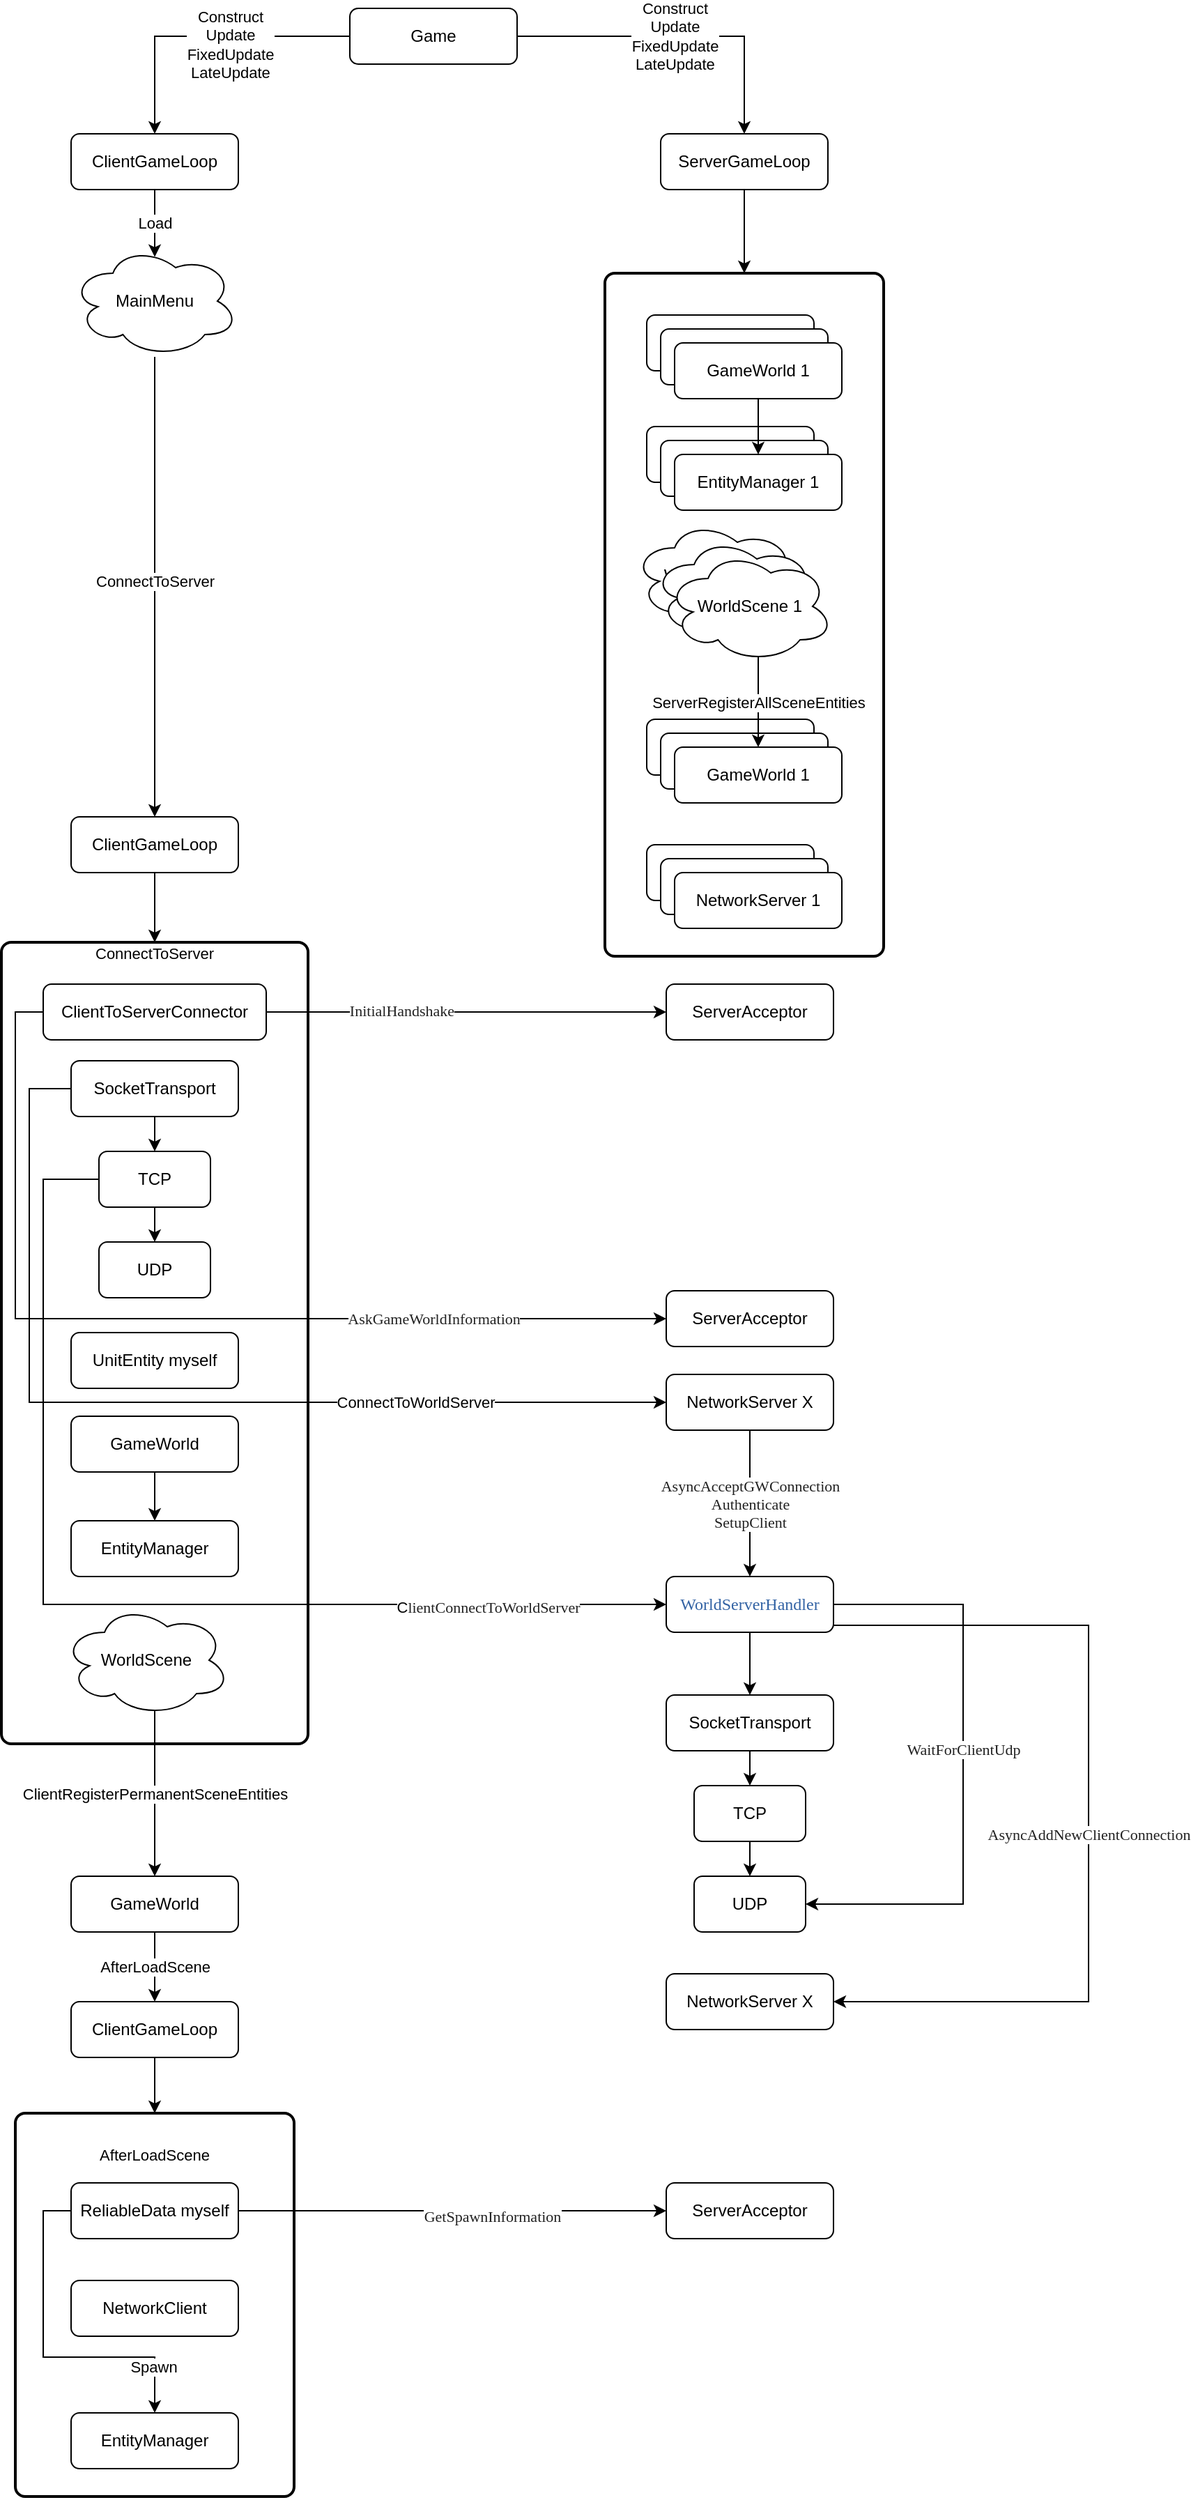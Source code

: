 <mxfile version="13.4.8" type="device"><diagram id="C5RBs43oDa-KdzZeNtuy" name="Page-1"><mxGraphModel dx="907" dy="606" grid="1" gridSize="10" guides="1" tooltips="1" connect="1" arrows="1" fold="1" page="1" pageScale="1" pageWidth="827" pageHeight="1169" math="0" shadow="0"><root><mxCell id="WIyWlLk6GJQsqaUBKTNV-0"/><mxCell id="WIyWlLk6GJQsqaUBKTNV-1" parent="WIyWlLk6GJQsqaUBKTNV-0"/><mxCell id="JbWM8AE3O3t-rEx7fhqy-26" value="" style="rounded=1;whiteSpace=wrap;html=1;absoluteArcSize=1;arcSize=14;strokeWidth=2;" parent="WIyWlLk6GJQsqaUBKTNV-1" vertex="1"><mxGeometry x="583" y="260" width="200" height="490" as="geometry"/></mxCell><mxCell id="4BwiA8jFuHoUMtFQeVpO-20" value="&lt;span style=&quot;font-family: &amp;#34;helvetica&amp;#34; ; font-size: 11px ; background-color: rgb(255 , 255 , 255)&quot;&gt;ConnectToServer&lt;br&gt;&lt;/span&gt;&lt;br&gt;&lt;br&gt;&lt;br&gt;&lt;br&gt;&lt;br&gt;&lt;br&gt;&lt;br&gt;&lt;br&gt;&lt;br&gt;&lt;br&gt;&lt;br&gt;&lt;br&gt;&lt;br&gt;&lt;br&gt;&lt;br&gt;&lt;br&gt;&lt;br&gt;&lt;br&gt;&lt;br&gt;&lt;br&gt;&lt;br&gt;&lt;br&gt;&lt;br&gt;&lt;br&gt;&lt;br&gt;&lt;br&gt;&lt;br&gt;&lt;br&gt;&lt;br&gt;&lt;br&gt;&lt;br&gt;&lt;br&gt;&lt;br&gt;&lt;br&gt;&lt;br&gt;&lt;br&gt;&lt;br&gt;&lt;br&gt;&lt;br&gt;" style="rounded=1;whiteSpace=wrap;html=1;absoluteArcSize=1;arcSize=14;strokeWidth=2;" parent="WIyWlLk6GJQsqaUBKTNV-1" vertex="1"><mxGeometry x="150" y="740" width="220" height="575" as="geometry"/></mxCell><mxCell id="4BwiA8jFuHoUMtFQeVpO-2" style="edgeStyle=orthogonalEdgeStyle;rounded=0;orthogonalLoop=1;jettySize=auto;html=1;exitX=0;exitY=0.5;exitDx=0;exitDy=0;entryX=0.5;entryY=0;entryDx=0;entryDy=0;" parent="WIyWlLk6GJQsqaUBKTNV-1" source="WIyWlLk6GJQsqaUBKTNV-3" target="WIyWlLk6GJQsqaUBKTNV-7" edge="1"><mxGeometry relative="1" as="geometry"/></mxCell><mxCell id="4BwiA8jFuHoUMtFQeVpO-5" value="Construct&lt;br&gt;Update&lt;br&gt;FixedUpdate&lt;br&gt;LateUpdate" style="edgeLabel;html=1;align=center;verticalAlign=middle;resizable=0;points=[];" parent="4BwiA8jFuHoUMtFQeVpO-2" vertex="1" connectable="0"><mxGeometry y="3" relative="1" as="geometry"><mxPoint x="19" y="3" as="offset"/></mxGeometry></mxCell><mxCell id="bMxIlveE62HOTmvfiVlc-1" style="edgeStyle=orthogonalEdgeStyle;rounded=0;orthogonalLoop=1;jettySize=auto;html=1;exitX=1;exitY=0.5;exitDx=0;exitDy=0;entryX=0.5;entryY=0;entryDx=0;entryDy=0;" parent="WIyWlLk6GJQsqaUBKTNV-1" source="WIyWlLk6GJQsqaUBKTNV-3" target="4BwiA8jFuHoUMtFQeVpO-1" edge="1"><mxGeometry relative="1" as="geometry"/></mxCell><mxCell id="bMxIlveE62HOTmvfiVlc-2" value="Construct&lt;br&gt;Update&lt;br&gt;FixedUpdate&lt;br&gt;LateUpdate" style="edgeLabel;html=1;align=center;verticalAlign=middle;resizable=0;points=[];" parent="bMxIlveE62HOTmvfiVlc-1" vertex="1" connectable="0"><mxGeometry x="0.465" y="-2" relative="1" as="geometry"><mxPoint x="-48" y="-8" as="offset"/></mxGeometry></mxCell><mxCell id="WIyWlLk6GJQsqaUBKTNV-3" value="Game" style="rounded=1;whiteSpace=wrap;html=1;fontSize=12;glass=0;strokeWidth=1;shadow=0;" parent="WIyWlLk6GJQsqaUBKTNV-1" vertex="1"><mxGeometry x="400" y="70" width="120" height="40" as="geometry"/></mxCell><mxCell id="4BwiA8jFuHoUMtFQeVpO-6" value="Load" style="edgeStyle=orthogonalEdgeStyle;rounded=0;orthogonalLoop=1;jettySize=auto;html=1;exitX=0.5;exitY=1;exitDx=0;exitDy=0;entryX=0.5;entryY=0.104;entryDx=0;entryDy=0;entryPerimeter=0;" parent="WIyWlLk6GJQsqaUBKTNV-1" source="WIyWlLk6GJQsqaUBKTNV-7" target="4BwiA8jFuHoUMtFQeVpO-7" edge="1"><mxGeometry relative="1" as="geometry"><mxPoint x="260" y="380" as="targetPoint"/><Array as="points"/></mxGeometry></mxCell><mxCell id="4BwiA8jFuHoUMtFQeVpO-18" value="" style="edgeStyle=orthogonalEdgeStyle;rounded=0;orthogonalLoop=1;jettySize=auto;html=1;exitX=0.5;exitY=1;exitDx=0;exitDy=0;entryX=0.5;entryY=0;entryDx=0;entryDy=0;" parent="WIyWlLk6GJQsqaUBKTNV-1" source="JbWM8AE3O3t-rEx7fhqy-30" target="4BwiA8jFuHoUMtFQeVpO-20" edge="1"><mxGeometry relative="1" as="geometry"><mxPoint x="290" y="220" as="targetPoint"/></mxGeometry></mxCell><mxCell id="WIyWlLk6GJQsqaUBKTNV-7" value="ClientGameLoop" style="rounded=1;whiteSpace=wrap;html=1;fontSize=12;glass=0;strokeWidth=1;shadow=0;" parent="WIyWlLk6GJQsqaUBKTNV-1" vertex="1"><mxGeometry x="200" y="160" width="120" height="40" as="geometry"/></mxCell><mxCell id="JbWM8AE3O3t-rEx7fhqy-29" style="edgeStyle=orthogonalEdgeStyle;rounded=0;orthogonalLoop=1;jettySize=auto;html=1;exitX=0.5;exitY=1;exitDx=0;exitDy=0;entryX=0.5;entryY=0;entryDx=0;entryDy=0;" parent="WIyWlLk6GJQsqaUBKTNV-1" source="4BwiA8jFuHoUMtFQeVpO-1" target="JbWM8AE3O3t-rEx7fhqy-26" edge="1"><mxGeometry relative="1" as="geometry"/></mxCell><mxCell id="4BwiA8jFuHoUMtFQeVpO-1" value="ServerGameLoop" style="rounded=1;whiteSpace=wrap;html=1;fontSize=12;glass=0;strokeWidth=1;shadow=0;" parent="WIyWlLk6GJQsqaUBKTNV-1" vertex="1"><mxGeometry x="623" y="160" width="120" height="40" as="geometry"/></mxCell><mxCell id="4BwiA8jFuHoUMtFQeVpO-8" style="edgeStyle=orthogonalEdgeStyle;rounded=0;orthogonalLoop=1;jettySize=auto;html=1;entryX=0.5;entryY=0;entryDx=0;entryDy=0;" parent="WIyWlLk6GJQsqaUBKTNV-1" source="4BwiA8jFuHoUMtFQeVpO-7" target="JbWM8AE3O3t-rEx7fhqy-30" edge="1"><mxGeometry relative="1" as="geometry"><Array as="points"/><mxPoint x="260" y="500" as="sourcePoint"/><mxPoint x="266" y="640" as="targetPoint"/></mxGeometry></mxCell><mxCell id="4BwiA8jFuHoUMtFQeVpO-9" value="ConnectToServer" style="edgeLabel;html=1;align=center;verticalAlign=middle;resizable=0;points=[];" parent="4BwiA8jFuHoUMtFQeVpO-8" vertex="1" connectable="0"><mxGeometry x="-0.024" relative="1" as="geometry"><mxPoint as="offset"/></mxGeometry></mxCell><mxCell id="4BwiA8jFuHoUMtFQeVpO-7" value="MainMenu" style="ellipse;shape=cloud;whiteSpace=wrap;html=1;" parent="WIyWlLk6GJQsqaUBKTNV-1" vertex="1"><mxGeometry x="200" y="240" width="120" height="80" as="geometry"/></mxCell><mxCell id="4BwiA8jFuHoUMtFQeVpO-15" style="edgeStyle=orthogonalEdgeStyle;rounded=0;orthogonalLoop=1;jettySize=auto;html=1;exitX=0.5;exitY=1;exitDx=0;exitDy=0;entryX=0.5;entryY=0;entryDx=0;entryDy=0;" parent="WIyWlLk6GJQsqaUBKTNV-1" source="4BwiA8jFuHoUMtFQeVpO-11" target="4BwiA8jFuHoUMtFQeVpO-12" edge="1"><mxGeometry relative="1" as="geometry"/></mxCell><mxCell id="bMxIlveE62HOTmvfiVlc-4" style="edgeStyle=orthogonalEdgeStyle;rounded=0;orthogonalLoop=1;jettySize=auto;html=1;exitX=0;exitY=0.5;exitDx=0;exitDy=0;entryX=0;entryY=0.5;entryDx=0;entryDy=0;" parent="WIyWlLk6GJQsqaUBKTNV-1" source="4BwiA8jFuHoUMtFQeVpO-11" target="bMxIlveE62HOTmvfiVlc-5" edge="1"><mxGeometry relative="1" as="geometry"><mxPoint x="520" y="880" as="targetPoint"/><Array as="points"><mxPoint x="170" y="845"/><mxPoint x="170" y="1070"/></Array></mxGeometry></mxCell><mxCell id="bMxIlveE62HOTmvfiVlc-6" value="ConnectToWorldServer" style="edgeLabel;html=1;align=center;verticalAlign=middle;resizable=0;points=[];" parent="bMxIlveE62HOTmvfiVlc-4" vertex="1" connectable="0"><mxGeometry x="-0.114" y="-2" relative="1" as="geometry"><mxPoint x="216" y="-2" as="offset"/></mxGeometry></mxCell><mxCell id="bMxIlveE62HOTmvfiVlc-7" style="edgeStyle=orthogonalEdgeStyle;rounded=0;orthogonalLoop=1;jettySize=auto;html=1;exitX=0;exitY=0.5;exitDx=0;exitDy=0;entryX=0;entryY=0.5;entryDx=0;entryDy=0;" parent="WIyWlLk6GJQsqaUBKTNV-1" source="4BwiA8jFuHoUMtFQeVpO-19" target="bMxIlveE62HOTmvfiVlc-8" edge="1"><mxGeometry relative="1" as="geometry"><mxPoint x="540" y="1150" as="targetPoint"/></mxGeometry></mxCell><mxCell id="bMxIlveE62HOTmvfiVlc-10" value="&lt;font face=&quot;Ubuntu Mono&quot;&gt;&lt;span style=&quot;color: #222222&quot;&gt;AskGameWorldInformation&lt;/span&gt;&lt;/font&gt;" style="edgeLabel;html=1;align=center;verticalAlign=middle;resizable=0;points=[];" parent="bMxIlveE62HOTmvfiVlc-7" vertex="1" connectable="0"><mxGeometry x="0.386" y="-1" relative="1" as="geometry"><mxPoint x="50" y="-1" as="offset"/></mxGeometry></mxCell><mxCell id="4BwiA8jFuHoUMtFQeVpO-11" value="SocketTransport" style="rounded=1;whiteSpace=wrap;html=1;fontSize=12;glass=0;strokeWidth=1;shadow=0;" parent="WIyWlLk6GJQsqaUBKTNV-1" vertex="1"><mxGeometry x="200" y="825" width="120" height="40" as="geometry"/></mxCell><mxCell id="4BwiA8jFuHoUMtFQeVpO-16" style="edgeStyle=orthogonalEdgeStyle;rounded=0;orthogonalLoop=1;jettySize=auto;html=1;exitX=0.5;exitY=1;exitDx=0;exitDy=0;entryX=0.5;entryY=0;entryDx=0;entryDy=0;" parent="WIyWlLk6GJQsqaUBKTNV-1" source="4BwiA8jFuHoUMtFQeVpO-12" target="4BwiA8jFuHoUMtFQeVpO-13" edge="1"><mxGeometry relative="1" as="geometry"/></mxCell><mxCell id="bMxIlveE62HOTmvfiVlc-16" style="edgeStyle=orthogonalEdgeStyle;rounded=0;orthogonalLoop=1;jettySize=auto;html=1;exitX=0;exitY=0.5;exitDx=0;exitDy=0;entryX=0;entryY=0.5;entryDx=0;entryDy=0;" parent="WIyWlLk6GJQsqaUBKTNV-1" source="4BwiA8jFuHoUMtFQeVpO-12" target="bMxIlveE62HOTmvfiVlc-15" edge="1"><mxGeometry relative="1" as="geometry"><Array as="points"><mxPoint x="180" y="910"/><mxPoint x="180" y="1215"/></Array></mxGeometry></mxCell><mxCell id="bMxIlveE62HOTmvfiVlc-17" value="C&lt;font face=&quot;Ubuntu Mono&quot;&gt;&lt;span style=&quot;color: #222222&quot;&gt;lientConnectToWorldServer&lt;/span&gt;&lt;/font&gt;" style="edgeLabel;html=1;align=center;verticalAlign=middle;resizable=0;points=[];" parent="bMxIlveE62HOTmvfiVlc-16" vertex="1" connectable="0"><mxGeometry x="0.675" y="-2" relative="1" as="geometry"><mxPoint as="offset"/></mxGeometry></mxCell><mxCell id="4BwiA8jFuHoUMtFQeVpO-12" value="TCP" style="rounded=1;whiteSpace=wrap;html=1;fontSize=12;glass=0;strokeWidth=1;shadow=0;" parent="WIyWlLk6GJQsqaUBKTNV-1" vertex="1"><mxGeometry x="220" y="890" width="80" height="40" as="geometry"/></mxCell><mxCell id="4BwiA8jFuHoUMtFQeVpO-13" value="UDP" style="rounded=1;whiteSpace=wrap;html=1;fontSize=12;glass=0;strokeWidth=1;shadow=0;" parent="WIyWlLk6GJQsqaUBKTNV-1" vertex="1"><mxGeometry x="220" y="955" width="80" height="40" as="geometry"/></mxCell><mxCell id="JbWM8AE3O3t-rEx7fhqy-32" style="edgeStyle=orthogonalEdgeStyle;rounded=0;orthogonalLoop=1;jettySize=auto;html=1;exitX=1;exitY=0.5;exitDx=0;exitDy=0;entryX=0;entryY=0.5;entryDx=0;entryDy=0;" parent="WIyWlLk6GJQsqaUBKTNV-1" source="4BwiA8jFuHoUMtFQeVpO-19" target="JbWM8AE3O3t-rEx7fhqy-28" edge="1"><mxGeometry relative="1" as="geometry"/></mxCell><mxCell id="bMxIlveE62HOTmvfiVlc-0" value="&lt;font face=&quot;Ubuntu Mono&quot;&gt;&lt;span style=&quot;color: #222222&quot;&gt;InitialHandshake&lt;/span&gt;&lt;/font&gt;&lt;font face=&quot;Ubuntu Mono&quot;&gt;&lt;br&gt;&lt;/font&gt;" style="edgeLabel;html=1;align=center;verticalAlign=middle;resizable=0;points=[];" parent="JbWM8AE3O3t-rEx7fhqy-32" vertex="1" connectable="0"><mxGeometry x="-0.327" y="1" relative="1" as="geometry"><mxPoint as="offset"/></mxGeometry></mxCell><mxCell id="4BwiA8jFuHoUMtFQeVpO-19" value="ClientToServerConnector" style="rounded=1;whiteSpace=wrap;html=1;" parent="WIyWlLk6GJQsqaUBKTNV-1" vertex="1"><mxGeometry x="180" y="770" width="160" height="40" as="geometry"/></mxCell><mxCell id="4BwiA8jFuHoUMtFQeVpO-21" value="UnitEntity myself" style="rounded=1;whiteSpace=wrap;html=1;fontSize=12;glass=0;strokeWidth=1;shadow=0;" parent="WIyWlLk6GJQsqaUBKTNV-1" vertex="1"><mxGeometry x="200" y="1020" width="120" height="40" as="geometry"/></mxCell><mxCell id="4BwiA8jFuHoUMtFQeVpO-27" value="AfterLoadScene" style="edgeStyle=orthogonalEdgeStyle;rounded=0;orthogonalLoop=1;jettySize=auto;html=1;exitX=0.5;exitY=1;exitDx=0;exitDy=0;entryX=0.5;entryY=0;entryDx=0;entryDy=0;" parent="WIyWlLk6GJQsqaUBKTNV-1" source="4BwiA8jFuHoUMtFQeVpO-22" target="4BwiA8jFuHoUMtFQeVpO-26" edge="1"><mxGeometry relative="1" as="geometry"/></mxCell><mxCell id="4BwiA8jFuHoUMtFQeVpO-22" value="GameWorld" style="rounded=1;whiteSpace=wrap;html=1;fontSize=12;glass=0;strokeWidth=1;shadow=0;" parent="WIyWlLk6GJQsqaUBKTNV-1" vertex="1"><mxGeometry x="200" y="1410" width="120" height="40" as="geometry"/></mxCell><mxCell id="JbWM8AE3O3t-rEx7fhqy-0" value="&lt;span style=&quot;color: rgb(0 , 0 , 0) ; font-family: &amp;#34;helvetica&amp;#34; ; font-size: 11px ; font-style: normal ; font-weight: 400 ; letter-spacing: normal ; text-align: center ; text-indent: 0px ; text-transform: none ; word-spacing: 0px ; background-color: rgb(255 , 255 , 255) ; display: inline ; float: none&quot;&gt;ClientRegisterPermanentSceneEntities&lt;/span&gt;" style="edgeStyle=orthogonalEdgeStyle;rounded=0;orthogonalLoop=1;jettySize=auto;html=1;exitX=0.55;exitY=0.95;exitDx=0;exitDy=0;exitPerimeter=0;entryX=0.5;entryY=0;entryDx=0;entryDy=0;" parent="WIyWlLk6GJQsqaUBKTNV-1" source="4BwiA8jFuHoUMtFQeVpO-23" target="4BwiA8jFuHoUMtFQeVpO-22" edge="1"><mxGeometry relative="1" as="geometry"/></mxCell><mxCell id="4BwiA8jFuHoUMtFQeVpO-23" value="WorldScene" style="ellipse;shape=cloud;whiteSpace=wrap;html=1;" parent="WIyWlLk6GJQsqaUBKTNV-1" vertex="1"><mxGeometry x="194" y="1215" width="120" height="80" as="geometry"/></mxCell><mxCell id="JbWM8AE3O3t-rEx7fhqy-4" style="edgeStyle=orthogonalEdgeStyle;rounded=0;orthogonalLoop=1;jettySize=auto;html=1;exitX=0.5;exitY=1;exitDx=0;exitDy=0;entryX=0.5;entryY=0;entryDx=0;entryDy=0;" parent="WIyWlLk6GJQsqaUBKTNV-1" source="4BwiA8jFuHoUMtFQeVpO-24" target="JbWM8AE3O3t-rEx7fhqy-3" edge="1"><mxGeometry relative="1" as="geometry"/></mxCell><mxCell id="4BwiA8jFuHoUMtFQeVpO-24" value="GameWorld" style="rounded=1;whiteSpace=wrap;html=1;fontSize=12;glass=0;strokeWidth=1;shadow=0;" parent="WIyWlLk6GJQsqaUBKTNV-1" vertex="1"><mxGeometry x="200" y="1080" width="120" height="40" as="geometry"/></mxCell><mxCell id="4BwiA8jFuHoUMtFQeVpO-30" style="edgeStyle=orthogonalEdgeStyle;rounded=0;orthogonalLoop=1;jettySize=auto;html=1;exitX=0.5;exitY=1;exitDx=0;exitDy=0;entryX=0.5;entryY=0;entryDx=0;entryDy=0;" parent="WIyWlLk6GJQsqaUBKTNV-1" source="4BwiA8jFuHoUMtFQeVpO-26" target="4BwiA8jFuHoUMtFQeVpO-29" edge="1"><mxGeometry relative="1" as="geometry"/></mxCell><mxCell id="4BwiA8jFuHoUMtFQeVpO-26" value="ClientGameLoop" style="rounded=1;whiteSpace=wrap;html=1;fontSize=12;glass=0;strokeWidth=1;shadow=0;" parent="WIyWlLk6GJQsqaUBKTNV-1" vertex="1"><mxGeometry x="200" y="1500" width="120" height="40" as="geometry"/></mxCell><mxCell id="4BwiA8jFuHoUMtFQeVpO-29" value="&lt;span style=&quot;font-family: &amp;#34;helvetica&amp;#34; ; font-size: 11px ; background-color: rgb(255 , 255 , 255)&quot;&gt;AfterLoadScene&lt;br&gt;&lt;/span&gt;&lt;br&gt;&lt;br&gt;&lt;br&gt;&lt;br&gt;&lt;br&gt;&lt;br&gt;&lt;br&gt;&lt;br&gt;&lt;br&gt;&lt;br&gt;&lt;br&gt;&lt;br&gt;&lt;br&gt;&lt;br&gt;&lt;br&gt;" style="rounded=1;whiteSpace=wrap;html=1;absoluteArcSize=1;arcSize=14;strokeWidth=2;" parent="WIyWlLk6GJQsqaUBKTNV-1" vertex="1"><mxGeometry x="160" y="1580" width="200" height="275" as="geometry"/></mxCell><mxCell id="JbWM8AE3O3t-rEx7fhqy-1" value="NetworkClient" style="rounded=1;whiteSpace=wrap;html=1;fontSize=12;glass=0;strokeWidth=1;shadow=0;" parent="WIyWlLk6GJQsqaUBKTNV-1" vertex="1"><mxGeometry x="200" y="1700" width="120" height="40" as="geometry"/></mxCell><mxCell id="JbWM8AE3O3t-rEx7fhqy-6" style="edgeStyle=orthogonalEdgeStyle;rounded=0;orthogonalLoop=1;jettySize=auto;html=1;exitX=0;exitY=0.5;exitDx=0;exitDy=0;" parent="WIyWlLk6GJQsqaUBKTNV-1" source="JbWM8AE3O3t-rEx7fhqy-2" target="JbWM8AE3O3t-rEx7fhqy-5" edge="1"><mxGeometry relative="1" as="geometry"><Array as="points"><mxPoint x="180" y="1650"/><mxPoint x="180" y="1755"/><mxPoint x="260" y="1755"/></Array></mxGeometry></mxCell><mxCell id="JbWM8AE3O3t-rEx7fhqy-7" value="Spawn" style="edgeLabel;html=1;align=center;verticalAlign=middle;resizable=0;points=[];" parent="JbWM8AE3O3t-rEx7fhqy-6" vertex="1" connectable="0"><mxGeometry x="0.731" y="-1" relative="1" as="geometry"><mxPoint as="offset"/></mxGeometry></mxCell><mxCell id="bMxIlveE62HOTmvfiVlc-11" style="edgeStyle=orthogonalEdgeStyle;rounded=0;orthogonalLoop=1;jettySize=auto;html=1;exitX=1;exitY=0.5;exitDx=0;exitDy=0;entryX=0;entryY=0.5;entryDx=0;entryDy=0;" parent="WIyWlLk6GJQsqaUBKTNV-1" source="JbWM8AE3O3t-rEx7fhqy-2" target="bMxIlveE62HOTmvfiVlc-13" edge="1"><mxGeometry relative="1" as="geometry"><mxPoint x="600" y="1650" as="targetPoint"/></mxGeometry></mxCell><mxCell id="bMxIlveE62HOTmvfiVlc-12" value="&lt;font face=&quot;Ubuntu Mono&quot;&gt;&lt;span style=&quot;color: #222222&quot;&gt;GetSpawnInformation&lt;/span&gt;&lt;/font&gt;" style="edgeLabel;html=1;align=center;verticalAlign=middle;resizable=0;points=[];" parent="bMxIlveE62HOTmvfiVlc-11" vertex="1" connectable="0"><mxGeometry x="0.186" y="-4" relative="1" as="geometry"><mxPoint as="offset"/></mxGeometry></mxCell><mxCell id="JbWM8AE3O3t-rEx7fhqy-2" value="ReliableData myself" style="rounded=1;whiteSpace=wrap;html=1;fontSize=12;glass=0;strokeWidth=1;shadow=0;" parent="WIyWlLk6GJQsqaUBKTNV-1" vertex="1"><mxGeometry x="200" y="1630" width="120" height="40" as="geometry"/></mxCell><mxCell id="JbWM8AE3O3t-rEx7fhqy-3" value="EntityManager" style="rounded=1;whiteSpace=wrap;html=1;fontSize=12;glass=0;strokeWidth=1;shadow=0;" parent="WIyWlLk6GJQsqaUBKTNV-1" vertex="1"><mxGeometry x="200" y="1155" width="120" height="40" as="geometry"/></mxCell><mxCell id="JbWM8AE3O3t-rEx7fhqy-5" value="EntityManager" style="rounded=1;whiteSpace=wrap;html=1;fontSize=12;glass=0;strokeWidth=1;shadow=0;" parent="WIyWlLk6GJQsqaUBKTNV-1" vertex="1"><mxGeometry x="200" y="1795" width="120" height="40" as="geometry"/></mxCell><mxCell id="JbWM8AE3O3t-rEx7fhqy-8" value="WorldScene 1" style="ellipse;shape=cloud;whiteSpace=wrap;html=1;" parent="WIyWlLk6GJQsqaUBKTNV-1" vertex="1"><mxGeometry x="603" y="437" width="120" height="80" as="geometry"/></mxCell><mxCell id="JbWM8AE3O3t-rEx7fhqy-9" value="WorldScene 1" style="ellipse;shape=cloud;whiteSpace=wrap;html=1;" parent="WIyWlLk6GJQsqaUBKTNV-1" vertex="1"><mxGeometry x="617" y="449" width="120" height="80" as="geometry"/></mxCell><mxCell id="JbWM8AE3O3t-rEx7fhqy-10" value="WorldScene 1" style="ellipse;shape=cloud;whiteSpace=wrap;html=1;" parent="WIyWlLk6GJQsqaUBKTNV-1" vertex="1"><mxGeometry x="627" y="459" width="120" height="80" as="geometry"/></mxCell><mxCell id="JbWM8AE3O3t-rEx7fhqy-11" value="GameWorld 1" style="rounded=1;whiteSpace=wrap;html=1;fontSize=12;glass=0;strokeWidth=1;shadow=0;" parent="WIyWlLk6GJQsqaUBKTNV-1" vertex="1"><mxGeometry x="613" y="290" width="120" height="40" as="geometry"/></mxCell><mxCell id="JbWM8AE3O3t-rEx7fhqy-12" value="GameWorld 1" style="rounded=1;whiteSpace=wrap;html=1;fontSize=12;glass=0;strokeWidth=1;shadow=0;" parent="WIyWlLk6GJQsqaUBKTNV-1" vertex="1"><mxGeometry x="623" y="300" width="120" height="40" as="geometry"/></mxCell><mxCell id="JbWM8AE3O3t-rEx7fhqy-13" value="GameWorld 1" style="rounded=1;whiteSpace=wrap;html=1;fontSize=12;glass=0;strokeWidth=1;shadow=0;" parent="WIyWlLk6GJQsqaUBKTNV-1" vertex="1"><mxGeometry x="633" y="310" width="120" height="40" as="geometry"/></mxCell><mxCell id="JbWM8AE3O3t-rEx7fhqy-14" value="GameWorld 1" style="rounded=1;whiteSpace=wrap;html=1;fontSize=12;glass=0;strokeWidth=1;shadow=0;" parent="WIyWlLk6GJQsqaUBKTNV-1" vertex="1"><mxGeometry x="613" y="580" width="120" height="40" as="geometry"/></mxCell><mxCell id="JbWM8AE3O3t-rEx7fhqy-15" value="GameWorld 1" style="rounded=1;whiteSpace=wrap;html=1;fontSize=12;glass=0;strokeWidth=1;shadow=0;" parent="WIyWlLk6GJQsqaUBKTNV-1" vertex="1"><mxGeometry x="623" y="590" width="120" height="40" as="geometry"/></mxCell><mxCell id="JbWM8AE3O3t-rEx7fhqy-16" value="GameWorld 1" style="rounded=1;whiteSpace=wrap;html=1;fontSize=12;glass=0;strokeWidth=1;shadow=0;" parent="WIyWlLk6GJQsqaUBKTNV-1" vertex="1"><mxGeometry x="633" y="600" width="120" height="40" as="geometry"/></mxCell><mxCell id="JbWM8AE3O3t-rEx7fhqy-17" value="ServerRegisterAllSceneEntities" style="edgeStyle=orthogonalEdgeStyle;rounded=0;orthogonalLoop=1;jettySize=auto;html=1;exitX=0.55;exitY=0.95;exitDx=0;exitDy=0;exitPerimeter=0;entryX=0.5;entryY=0;entryDx=0;entryDy=0;" parent="WIyWlLk6GJQsqaUBKTNV-1" source="JbWM8AE3O3t-rEx7fhqy-10" target="JbWM8AE3O3t-rEx7fhqy-16" edge="1"><mxGeometry relative="1" as="geometry"/></mxCell><mxCell id="JbWM8AE3O3t-rEx7fhqy-18" value="EntityManager 1" style="rounded=1;whiteSpace=wrap;html=1;fontSize=12;glass=0;strokeWidth=1;shadow=0;" parent="WIyWlLk6GJQsqaUBKTNV-1" vertex="1"><mxGeometry x="613" y="370" width="120" height="40" as="geometry"/></mxCell><mxCell id="JbWM8AE3O3t-rEx7fhqy-19" value="EntityManager 1" style="rounded=1;whiteSpace=wrap;html=1;fontSize=12;glass=0;strokeWidth=1;shadow=0;" parent="WIyWlLk6GJQsqaUBKTNV-1" vertex="1"><mxGeometry x="623" y="380" width="120" height="40" as="geometry"/></mxCell><mxCell id="JbWM8AE3O3t-rEx7fhqy-20" value="EntityManager 1" style="rounded=1;whiteSpace=wrap;html=1;fontSize=12;glass=0;strokeWidth=1;shadow=0;" parent="WIyWlLk6GJQsqaUBKTNV-1" vertex="1"><mxGeometry x="633" y="390" width="120" height="40" as="geometry"/></mxCell><mxCell id="JbWM8AE3O3t-rEx7fhqy-22" value="EntityManager 1" style="rounded=1;whiteSpace=wrap;html=1;fontSize=12;glass=0;strokeWidth=1;shadow=0;" parent="WIyWlLk6GJQsqaUBKTNV-1" vertex="1"><mxGeometry x="613" y="670" width="120" height="40" as="geometry"/></mxCell><mxCell id="JbWM8AE3O3t-rEx7fhqy-23" value="EntityManager 1" style="rounded=1;whiteSpace=wrap;html=1;fontSize=12;glass=0;strokeWidth=1;shadow=0;" parent="WIyWlLk6GJQsqaUBKTNV-1" vertex="1"><mxGeometry x="623" y="680" width="120" height="40" as="geometry"/></mxCell><mxCell id="JbWM8AE3O3t-rEx7fhqy-24" value="NetworkServer 1" style="rounded=1;whiteSpace=wrap;html=1;fontSize=12;glass=0;strokeWidth=1;shadow=0;" parent="WIyWlLk6GJQsqaUBKTNV-1" vertex="1"><mxGeometry x="633" y="690" width="120" height="40" as="geometry"/></mxCell><mxCell id="JbWM8AE3O3t-rEx7fhqy-27" style="edgeStyle=orthogonalEdgeStyle;rounded=0;orthogonalLoop=1;jettySize=auto;html=1;exitX=0.5;exitY=1;exitDx=0;exitDy=0;entryX=0.5;entryY=0;entryDx=0;entryDy=0;" parent="WIyWlLk6GJQsqaUBKTNV-1" source="JbWM8AE3O3t-rEx7fhqy-13" target="JbWM8AE3O3t-rEx7fhqy-20" edge="1"><mxGeometry relative="1" as="geometry"/></mxCell><mxCell id="JbWM8AE3O3t-rEx7fhqy-28" value="ServerAcceptor" style="rounded=1;whiteSpace=wrap;html=1;fontSize=12;glass=0;strokeWidth=1;shadow=0;" parent="WIyWlLk6GJQsqaUBKTNV-1" vertex="1"><mxGeometry x="627" y="770" width="120" height="40" as="geometry"/></mxCell><mxCell id="JbWM8AE3O3t-rEx7fhqy-30" value="ClientGameLoop" style="rounded=1;whiteSpace=wrap;html=1;fontSize=12;glass=0;strokeWidth=1;shadow=0;" parent="WIyWlLk6GJQsqaUBKTNV-1" vertex="1"><mxGeometry x="200" y="650" width="120" height="40" as="geometry"/></mxCell><mxCell id="bMxIlveE62HOTmvfiVlc-14" value="&lt;font face=&quot;Ubuntu Mono&quot;&gt;&lt;span style=&quot;color: #222222&quot;&gt;AsyncAcceptGWConnection&lt;/span&gt;&lt;/font&gt;&lt;font face=&quot;Ubuntu Mono&quot;&gt;&lt;span style=&quot;color: #222222&quot;&gt;&lt;/span&gt;&lt;/font&gt;&lt;br&gt;&lt;font face=&quot;Ubuntu Mono&quot;&gt;&lt;span style=&quot;color: #222222&quot;&gt;&lt;/span&gt;&lt;/font&gt;&lt;div&gt;&lt;font face=&quot;Ubuntu Mono&quot;&gt;&lt;span style=&quot;color: #222222&quot;&gt;&lt;font face=&quot;Ubuntu Mono&quot;&gt;&lt;span style=&quot;color: #222222&quot;&gt;Authenticate&lt;/span&gt;&lt;/font&gt; &lt;br&gt;&lt;/span&gt;&lt;/font&gt;&lt;/div&gt;&lt;div&gt;&lt;font face=&quot;Ubuntu Mono&quot;&gt;&lt;span style=&quot;color: #222222&quot;&gt;SetupClient&lt;br&gt;&lt;/span&gt;&lt;/font&gt;&lt;/div&gt;" style="edgeStyle=orthogonalEdgeStyle;rounded=0;orthogonalLoop=1;jettySize=auto;html=1;exitX=0.5;exitY=1;exitDx=0;exitDy=0;entryX=0.5;entryY=0;entryDx=0;entryDy=0;" parent="WIyWlLk6GJQsqaUBKTNV-1" source="bMxIlveE62HOTmvfiVlc-5" target="bMxIlveE62HOTmvfiVlc-15" edge="1"><mxGeometry relative="1" as="geometry"><mxPoint x="687" y="1140" as="targetPoint"/></mxGeometry></mxCell><mxCell id="bMxIlveE62HOTmvfiVlc-5" value="NetworkServer X" style="rounded=1;whiteSpace=wrap;html=1;fontSize=12;glass=0;strokeWidth=1;shadow=0;" parent="WIyWlLk6GJQsqaUBKTNV-1" vertex="1"><mxGeometry x="627" y="1050" width="120" height="40" as="geometry"/></mxCell><mxCell id="bMxIlveE62HOTmvfiVlc-8" value="ServerAcceptor" style="rounded=1;whiteSpace=wrap;html=1;fontSize=12;glass=0;strokeWidth=1;shadow=0;" parent="WIyWlLk6GJQsqaUBKTNV-1" vertex="1"><mxGeometry x="627" y="990" width="120" height="40" as="geometry"/></mxCell><mxCell id="bMxIlveE62HOTmvfiVlc-13" value="ServerAcceptor" style="rounded=1;whiteSpace=wrap;html=1;fontSize=12;glass=0;strokeWidth=1;shadow=0;" parent="WIyWlLk6GJQsqaUBKTNV-1" vertex="1"><mxGeometry x="627" y="1630" width="120" height="40" as="geometry"/></mxCell><mxCell id="bMxIlveE62HOTmvfiVlc-18" value="&lt;font color=&quot;#222222&quot; face=&quot;Ubuntu Mono&quot;&gt;WaitForClientUdp&lt;/font&gt;" style="edgeStyle=orthogonalEdgeStyle;rounded=0;orthogonalLoop=1;jettySize=auto;html=1;entryX=1;entryY=0.5;entryDx=0;entryDy=0;exitX=1;exitY=0.5;exitDx=0;exitDy=0;" parent="WIyWlLk6GJQsqaUBKTNV-1" source="bMxIlveE62HOTmvfiVlc-15" target="bMxIlveE62HOTmvfiVlc-28" edge="1"><mxGeometry x="-0.066" relative="1" as="geometry"><mxPoint x="490" y="1260" as="targetPoint"/><mxPoint x="800" y="1200" as="sourcePoint"/><Array as="points"><mxPoint x="840" y="1215"/><mxPoint x="840" y="1430"/></Array><mxPoint as="offset"/></mxGeometry></mxCell><mxCell id="bMxIlveE62HOTmvfiVlc-19" value="&lt;font face=&quot;Ubuntu Mono&quot;&gt;&lt;span style=&quot;color: #222222&quot;&gt;AsyncAddNewClientConnection&lt;/span&gt;&lt;/font&gt;" style="edgeStyle=orthogonalEdgeStyle;rounded=0;orthogonalLoop=1;jettySize=auto;html=1;exitX=1;exitY=0.5;exitDx=0;exitDy=0;entryX=1;entryY=0.5;entryDx=0;entryDy=0;" parent="WIyWlLk6GJQsqaUBKTNV-1" source="bMxIlveE62HOTmvfiVlc-15" target="bMxIlveE62HOTmvfiVlc-20" edge="1"><mxGeometry x="0.069" relative="1" as="geometry"><mxPoint x="687" y="1360" as="targetPoint"/><Array as="points"><mxPoint x="747" y="1230"/><mxPoint x="930" y="1230"/><mxPoint x="930" y="1500"/></Array><mxPoint as="offset"/></mxGeometry></mxCell><mxCell id="bMxIlveE62HOTmvfiVlc-29" style="edgeStyle=orthogonalEdgeStyle;rounded=0;orthogonalLoop=1;jettySize=auto;html=1;exitX=0.5;exitY=1;exitDx=0;exitDy=0;entryX=0.5;entryY=0;entryDx=0;entryDy=0;" parent="WIyWlLk6GJQsqaUBKTNV-1" source="bMxIlveE62HOTmvfiVlc-15" target="bMxIlveE62HOTmvfiVlc-25" edge="1"><mxGeometry relative="1" as="geometry"/></mxCell><mxCell id="bMxIlveE62HOTmvfiVlc-15" value="&lt;font face=&quot;Ubuntu Mono&quot;&gt;&lt;span style=&quot;color: #3363a4&quot;&gt;WorldServerHandler&lt;/span&gt;&lt;/font&gt;" style="rounded=1;whiteSpace=wrap;html=1;fontSize=12;glass=0;strokeWidth=1;shadow=0;" parent="WIyWlLk6GJQsqaUBKTNV-1" vertex="1"><mxGeometry x="627" y="1195" width="120" height="40" as="geometry"/></mxCell><mxCell id="bMxIlveE62HOTmvfiVlc-20" value="NetworkServer X" style="rounded=1;whiteSpace=wrap;html=1;fontSize=12;glass=0;strokeWidth=1;shadow=0;" parent="WIyWlLk6GJQsqaUBKTNV-1" vertex="1"><mxGeometry x="627" y="1480" width="120" height="40" as="geometry"/></mxCell><mxCell id="bMxIlveE62HOTmvfiVlc-24" style="edgeStyle=orthogonalEdgeStyle;rounded=0;orthogonalLoop=1;jettySize=auto;html=1;exitX=0.5;exitY=1;exitDx=0;exitDy=0;entryX=0.5;entryY=0;entryDx=0;entryDy=0;" parent="WIyWlLk6GJQsqaUBKTNV-1" source="bMxIlveE62HOTmvfiVlc-25" target="bMxIlveE62HOTmvfiVlc-27" edge="1"><mxGeometry relative="1" as="geometry"/></mxCell><mxCell id="bMxIlveE62HOTmvfiVlc-25" value="SocketTransport" style="rounded=1;whiteSpace=wrap;html=1;fontSize=12;glass=0;strokeWidth=1;shadow=0;" parent="WIyWlLk6GJQsqaUBKTNV-1" vertex="1"><mxGeometry x="627" y="1280" width="120" height="40" as="geometry"/></mxCell><mxCell id="bMxIlveE62HOTmvfiVlc-26" style="edgeStyle=orthogonalEdgeStyle;rounded=0;orthogonalLoop=1;jettySize=auto;html=1;exitX=0.5;exitY=1;exitDx=0;exitDy=0;entryX=0.5;entryY=0;entryDx=0;entryDy=0;" parent="WIyWlLk6GJQsqaUBKTNV-1" source="bMxIlveE62HOTmvfiVlc-27" target="bMxIlveE62HOTmvfiVlc-28" edge="1"><mxGeometry relative="1" as="geometry"/></mxCell><mxCell id="bMxIlveE62HOTmvfiVlc-27" value="TCP" style="rounded=1;whiteSpace=wrap;html=1;fontSize=12;glass=0;strokeWidth=1;shadow=0;" parent="WIyWlLk6GJQsqaUBKTNV-1" vertex="1"><mxGeometry x="647" y="1345" width="80" height="40" as="geometry"/></mxCell><mxCell id="bMxIlveE62HOTmvfiVlc-28" value="UDP" style="rounded=1;whiteSpace=wrap;html=1;fontSize=12;glass=0;strokeWidth=1;shadow=0;" parent="WIyWlLk6GJQsqaUBKTNV-1" vertex="1"><mxGeometry x="647" y="1410" width="80" height="40" as="geometry"/></mxCell></root></mxGraphModel></diagram></mxfile>

